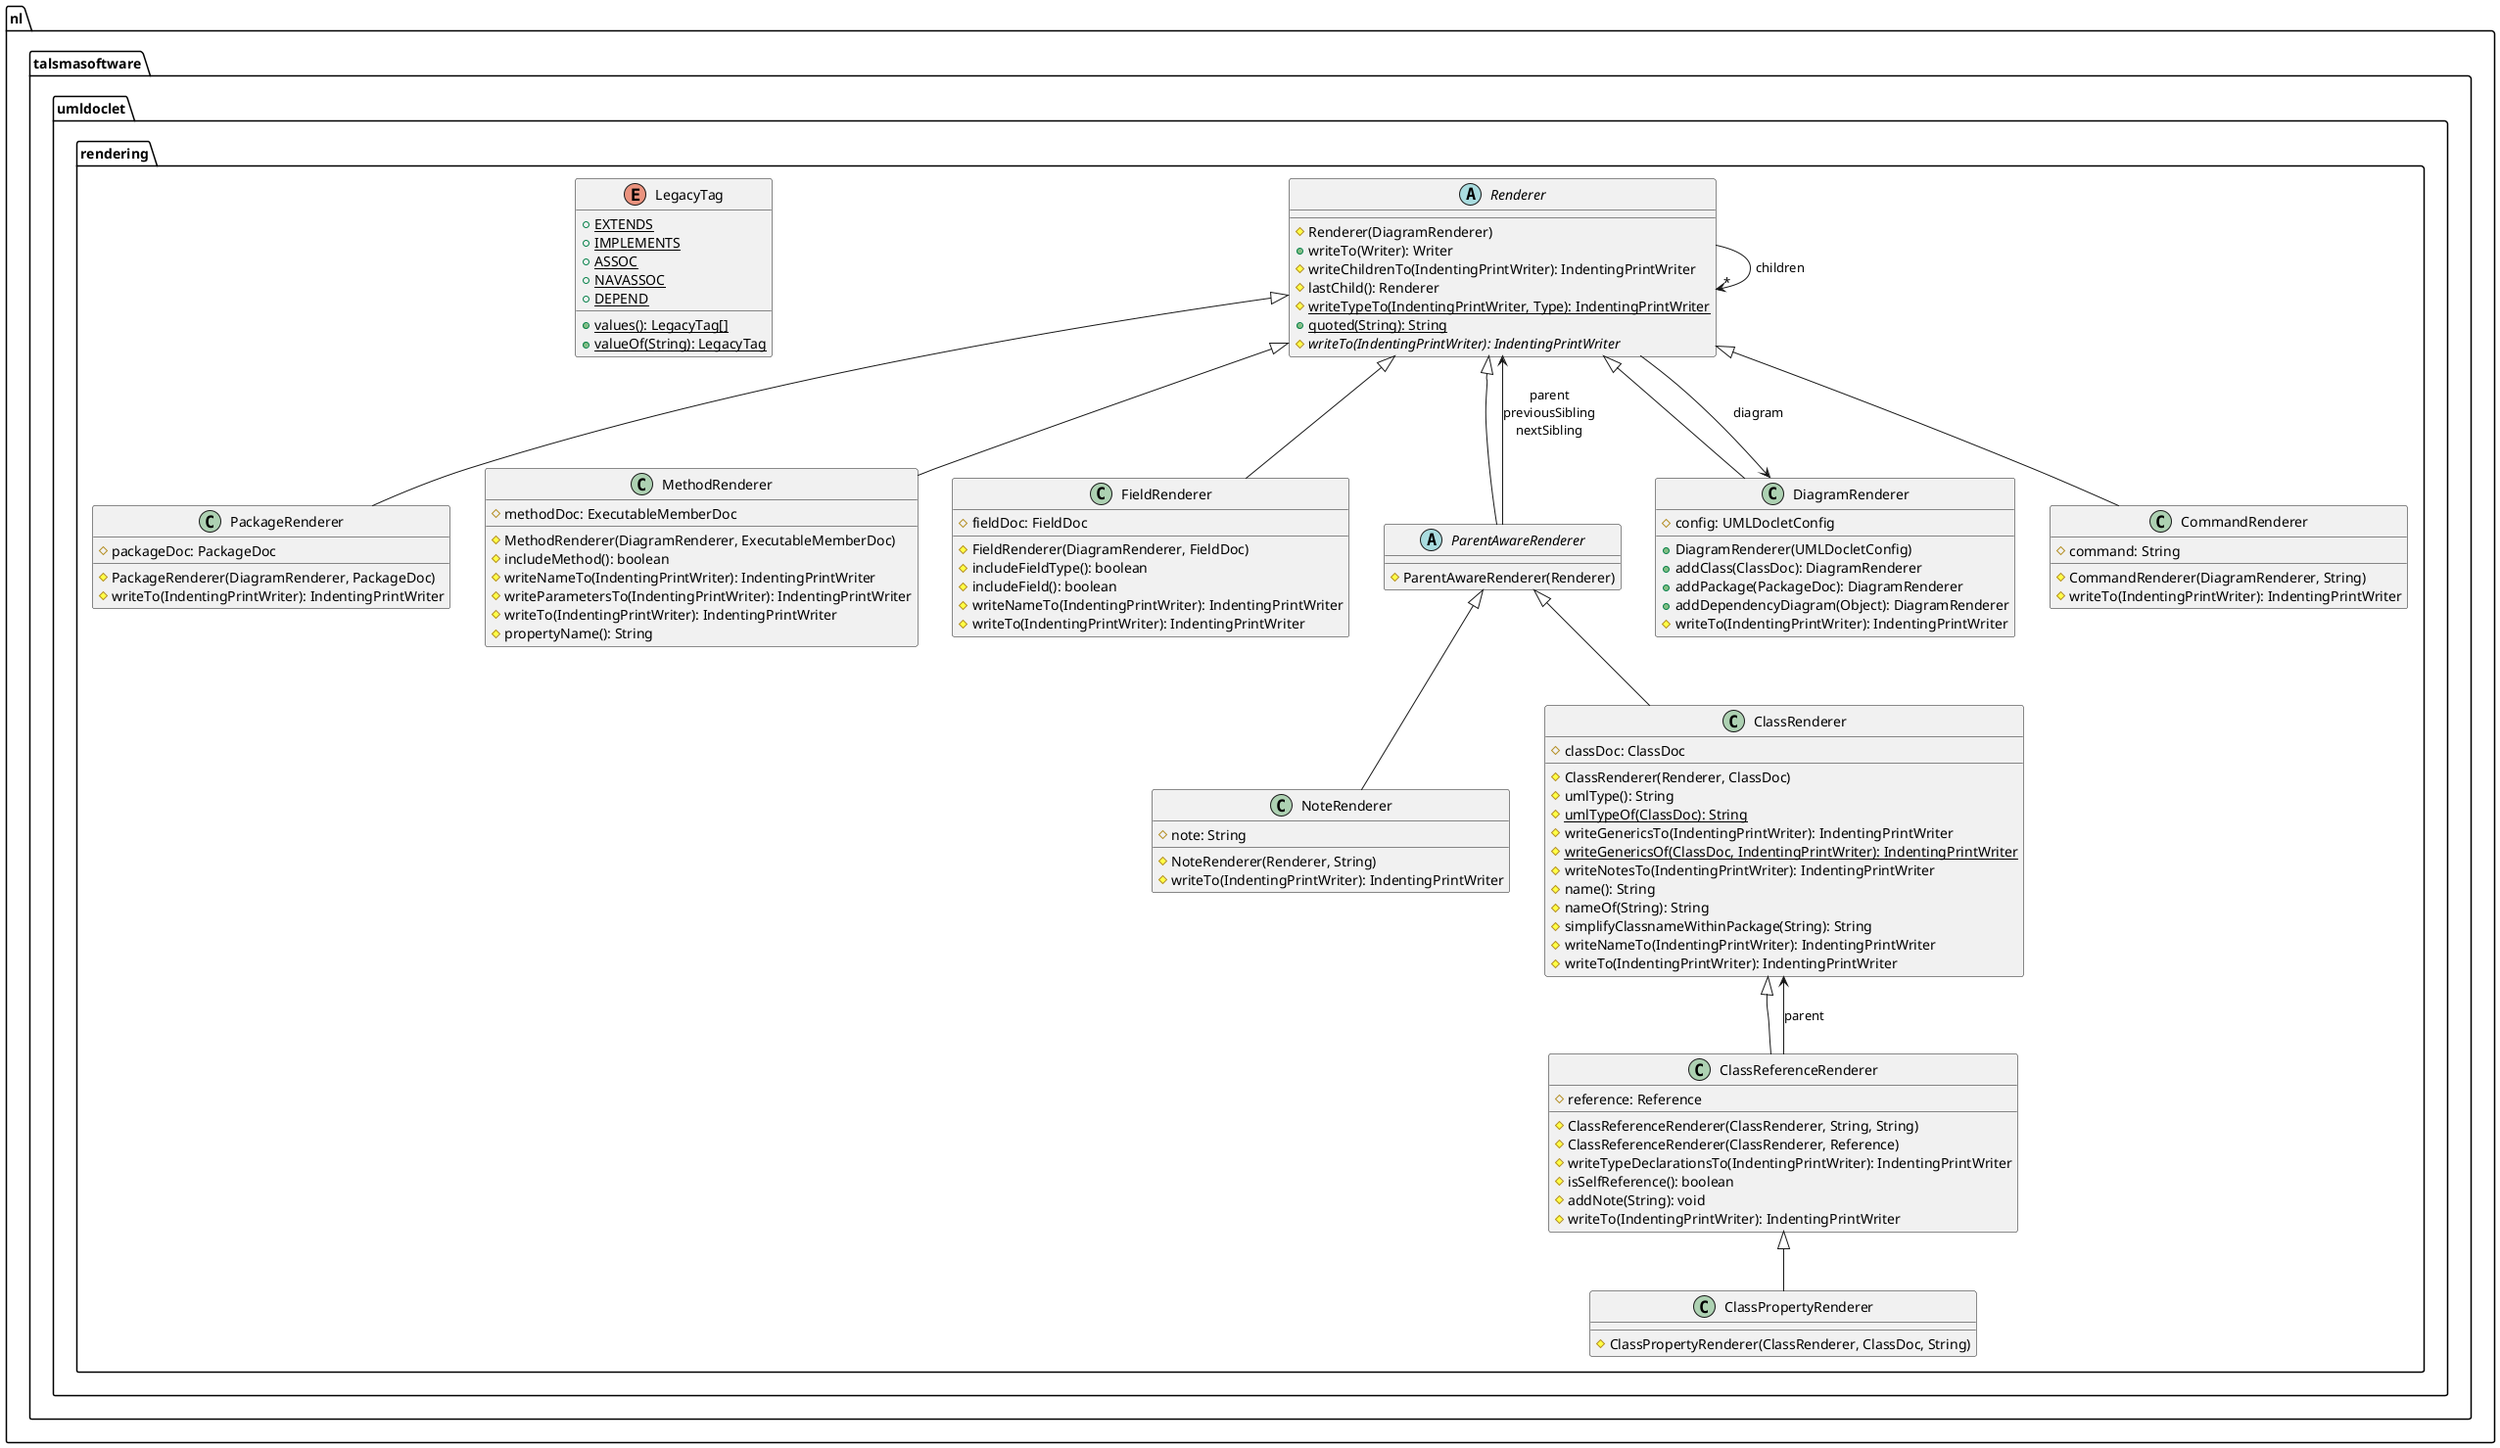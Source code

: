 @startuml

    namespace nl.talsmasoftware.umldoclet.rendering {

        abstract class Renderer {
            ' #diagram: DiagramRenderer
            ' #children: Collection<Renderer>
            #Renderer(DiagramRenderer)
            +writeTo(Writer): Writer
            #writeChildrenTo(IndentingPrintWriter): IndentingPrintWriter
            #lastChild(): Renderer
            {static} #writeTypeTo(IndentingPrintWriter, Type): IndentingPrintWriter
            {static} +quoted(String): String
            {abstract} #writeTo(IndentingPrintWriter): IndentingPrintWriter
        }

        abstract class ParentAwareRenderer {
            ' #parent: Renderer
            #ParentAwareRenderer(Renderer)
            ' #getPreviousSibling(): Renderer
            ' #getNextSibling(): Renderer
        }

        class PackageRenderer {
            #packageDoc: PackageDoc
            #PackageRenderer(DiagramRenderer, PackageDoc)
            #writeTo(IndentingPrintWriter): IndentingPrintWriter
        }

        class NoteRenderer {
            #note: String
            #NoteRenderer(Renderer, String)
            #writeTo(IndentingPrintWriter): IndentingPrintWriter
        }

        class MethodRenderer {
            #methodDoc: ExecutableMemberDoc
            #MethodRenderer(DiagramRenderer, ExecutableMemberDoc)
            #includeMethod(): boolean
            #writeNameTo(IndentingPrintWriter): IndentingPrintWriter
            #writeParametersTo(IndentingPrintWriter): IndentingPrintWriter
            #writeTo(IndentingPrintWriter): IndentingPrintWriter
            #propertyName(): String
        }

        enum LegacyTag {
            {static} +EXTENDS
            {static} +IMPLEMENTS
            {static} +ASSOC
            {static} +NAVASSOC
            {static} +DEPEND
            {static} +values(): LegacyTag[]
            {static} +valueOf(String): LegacyTag
        }

        class FieldRenderer {
            #fieldDoc: FieldDoc
            #FieldRenderer(DiagramRenderer, FieldDoc)
            #includeFieldType(): boolean
            #includeField(): boolean
            #writeNameTo(IndentingPrintWriter): IndentingPrintWriter
            #writeTo(IndentingPrintWriter): IndentingPrintWriter
        }

        class DiagramRenderer {
            #config: UMLDocletConfig
            +DiagramRenderer(UMLDocletConfig)
            +addClass(ClassDoc): DiagramRenderer
            +addPackage(PackageDoc): DiagramRenderer
            +addDependencyDiagram(Object): DiagramRenderer
            #writeTo(IndentingPrintWriter): IndentingPrintWriter
        }

        class CommandRenderer {
            #command: String
            #CommandRenderer(DiagramRenderer, String)
            #writeTo(IndentingPrintWriter): IndentingPrintWriter
        }

        class ClassRenderer {
            #classDoc: ClassDoc
            #ClassRenderer(Renderer, ClassDoc)
            #umlType(): String
            {static} #umlTypeOf(ClassDoc): String
            #writeGenericsTo(IndentingPrintWriter): IndentingPrintWriter
            {static} #writeGenericsOf(ClassDoc, IndentingPrintWriter): IndentingPrintWriter
            #writeNotesTo(IndentingPrintWriter): IndentingPrintWriter
            #name(): String
            #nameOf(String): String
            #simplifyClassnameWithinPackage(String): String
            #writeNameTo(IndentingPrintWriter): IndentingPrintWriter
            #writeTo(IndentingPrintWriter): IndentingPrintWriter
        }

        class ClassReferenceRenderer {
            ' #parent: ClassRenderer
            #reference: Reference
            #ClassReferenceRenderer(ClassRenderer, String, String)
            #ClassReferenceRenderer(ClassRenderer, Reference)
            #writeTypeDeclarationsTo(IndentingPrintWriter): IndentingPrintWriter
            #isSelfReference(): boolean
            #addNote(String): void
            #writeTo(IndentingPrintWriter): IndentingPrintWriter
        }

        class ClassPropertyRenderer {
            #ClassPropertyRenderer(ClassRenderer, ClassDoc, String)
        }

        Renderer <|-- ParentAwareRenderer

        Renderer <|-- PackageRenderer

        ParentAwareRenderer <|-- NoteRenderer

        Renderer <|-- MethodRenderer

        Renderer <|-- FieldRenderer

        Renderer <|-- DiagramRenderer

        Renderer <|-- CommandRenderer

        ParentAwareRenderer <|-- ClassRenderer

        ClassRenderer <|-- ClassReferenceRenderer

        ClassReferenceRenderer <|-- ClassPropertyRenderer

        Renderer --> DiagramRenderer: diagram

        Renderer --> "*" Renderer: children

        ParentAwareRenderer --> Renderer: parent\npreviousSibling\nnextSibling

        ClassReferenceRenderer --> ClassRenderer: parent

    }

@enduml
